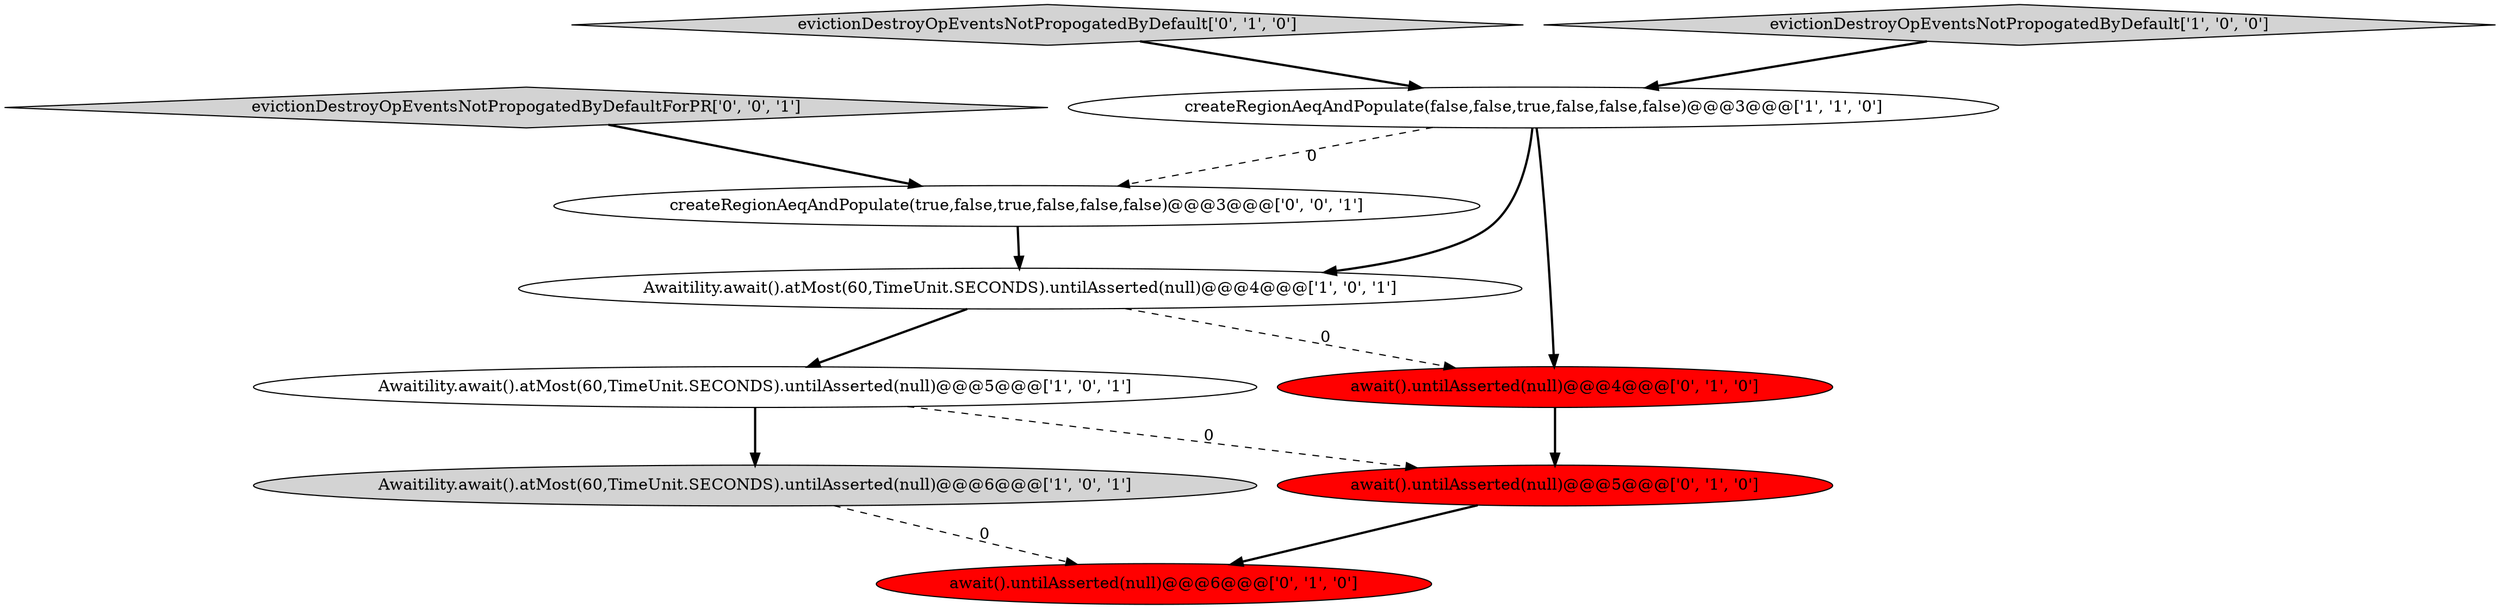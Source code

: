 digraph {
4 [style = filled, label = "Awaitility.await().atMost(60,TimeUnit.SECONDS).untilAsserted(null)@@@6@@@['1', '0', '1']", fillcolor = lightgray, shape = ellipse image = "AAA0AAABBB1BBB"];
5 [style = filled, label = "evictionDestroyOpEventsNotPropogatedByDefault['0', '1', '0']", fillcolor = lightgray, shape = diamond image = "AAA0AAABBB2BBB"];
2 [style = filled, label = "Awaitility.await().atMost(60,TimeUnit.SECONDS).untilAsserted(null)@@@5@@@['1', '0', '1']", fillcolor = white, shape = ellipse image = "AAA0AAABBB1BBB"];
9 [style = filled, label = "createRegionAeqAndPopulate(true,false,true,false,false,false)@@@3@@@['0', '0', '1']", fillcolor = white, shape = ellipse image = "AAA0AAABBB3BBB"];
0 [style = filled, label = "Awaitility.await().atMost(60,TimeUnit.SECONDS).untilAsserted(null)@@@4@@@['1', '0', '1']", fillcolor = white, shape = ellipse image = "AAA0AAABBB1BBB"];
1 [style = filled, label = "createRegionAeqAndPopulate(false,false,true,false,false,false)@@@3@@@['1', '1', '0']", fillcolor = white, shape = ellipse image = "AAA0AAABBB1BBB"];
10 [style = filled, label = "evictionDestroyOpEventsNotPropogatedByDefaultForPR['0', '0', '1']", fillcolor = lightgray, shape = diamond image = "AAA0AAABBB3BBB"];
6 [style = filled, label = "await().untilAsserted(null)@@@6@@@['0', '1', '0']", fillcolor = red, shape = ellipse image = "AAA1AAABBB2BBB"];
8 [style = filled, label = "await().untilAsserted(null)@@@4@@@['0', '1', '0']", fillcolor = red, shape = ellipse image = "AAA1AAABBB2BBB"];
3 [style = filled, label = "evictionDestroyOpEventsNotPropogatedByDefault['1', '0', '0']", fillcolor = lightgray, shape = diamond image = "AAA0AAABBB1BBB"];
7 [style = filled, label = "await().untilAsserted(null)@@@5@@@['0', '1', '0']", fillcolor = red, shape = ellipse image = "AAA1AAABBB2BBB"];
0->8 [style = dashed, label="0"];
5->1 [style = bold, label=""];
1->9 [style = dashed, label="0"];
10->9 [style = bold, label=""];
7->6 [style = bold, label=""];
1->8 [style = bold, label=""];
1->0 [style = bold, label=""];
9->0 [style = bold, label=""];
3->1 [style = bold, label=""];
2->7 [style = dashed, label="0"];
4->6 [style = dashed, label="0"];
2->4 [style = bold, label=""];
8->7 [style = bold, label=""];
0->2 [style = bold, label=""];
}
